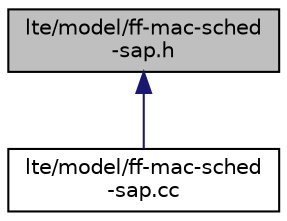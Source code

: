 digraph "lte/model/ff-mac-sched-sap.h"
{
  edge [fontname="Helvetica",fontsize="10",labelfontname="Helvetica",labelfontsize="10"];
  node [fontname="Helvetica",fontsize="10",shape=record];
  Node1 [label="lte/model/ff-mac-sched\l-sap.h",height=0.2,width=0.4,color="black", fillcolor="grey75", style="filled", fontcolor="black"];
  Node1 -> Node2 [dir="back",color="midnightblue",fontsize="10",style="solid"];
  Node2 [label="lte/model/ff-mac-sched\l-sap.cc",height=0.2,width=0.4,color="black", fillcolor="white", style="filled",URL="$df/d6e/ff-mac-sched-sap_8cc.html"];
}
